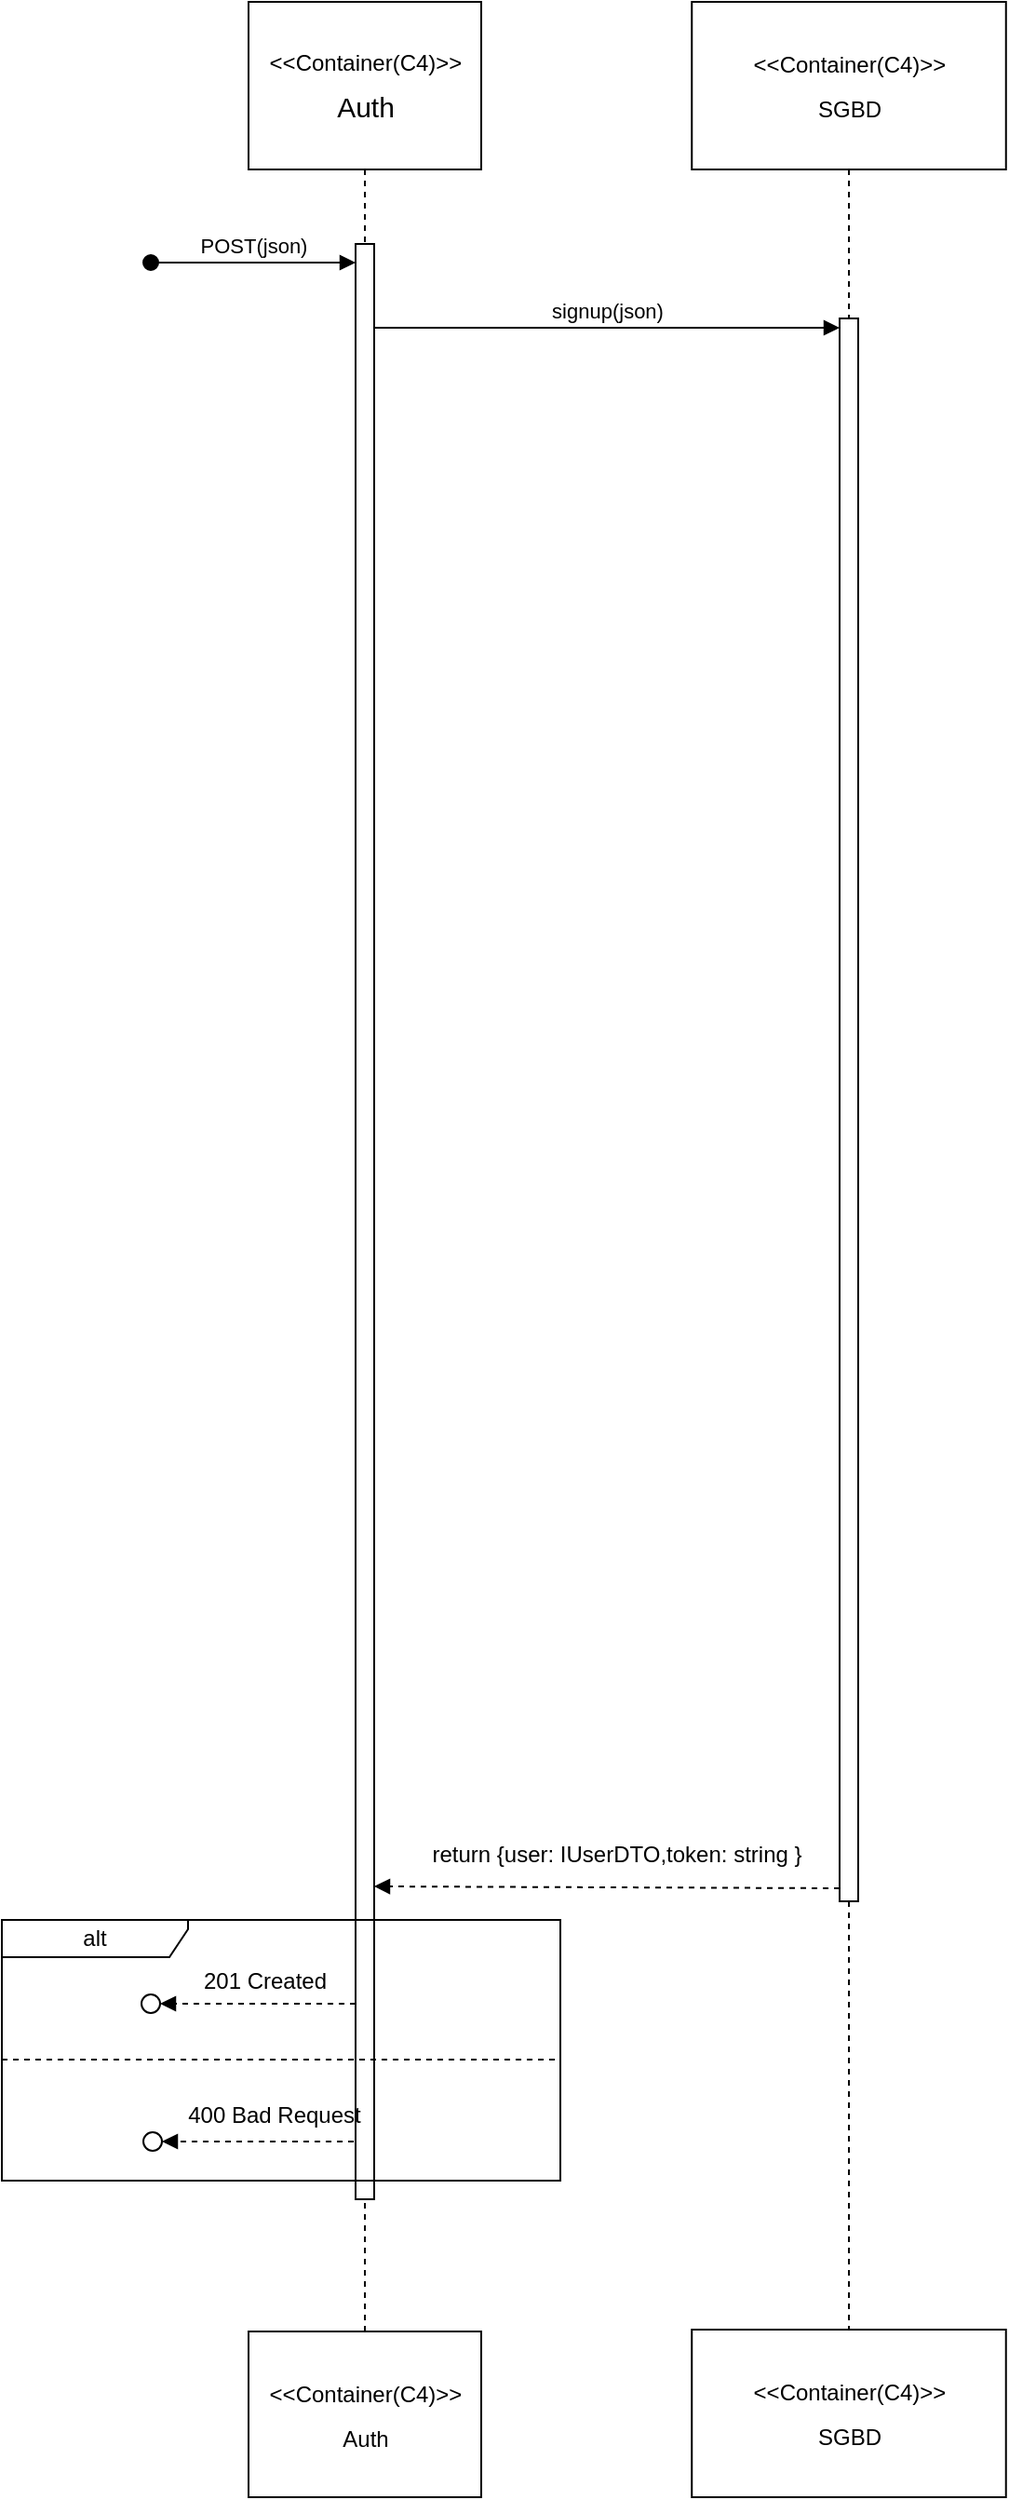 <mxfile version="22.1.7" type="device">
  <diagram name="Página-1" id="mjJN0BDMHvQcbUWATJWX">
    <mxGraphModel dx="1750" dy="978" grid="1" gridSize="10" guides="1" tooltips="1" connect="1" arrows="1" fold="1" page="1" pageScale="1" pageWidth="827" pageHeight="1169" math="0" shadow="0">
      <root>
        <mxCell id="0" />
        <mxCell id="1" parent="0" />
        <mxCell id="n9Wd74QrX3WFdUT-hTSD-1" value="&lt;p style=&quot;border-color: var(--border-color); line-height: 12px;&quot;&gt;&amp;lt;&amp;lt;Container(C4)&amp;gt;&amp;gt;&lt;br style=&quot;border-color: var(--border-color);&quot;&gt;&lt;/p&gt;&lt;p style=&quot;border-color: var(--border-color); line-height: 12px;&quot;&gt;SGBD&lt;/p&gt;" style="shape=umlLifeline;perimeter=lifelinePerimeter;whiteSpace=wrap;html=1;container=1;dropTarget=0;collapsible=0;recursiveResize=0;outlineConnect=0;portConstraint=eastwest;newEdgeStyle={&quot;curved&quot;:0,&quot;rounded&quot;:0};size=90;" vertex="1" parent="1">
          <mxGeometry x="570.63" y="20" width="168.75" height="1300" as="geometry" />
        </mxCell>
        <mxCell id="n9Wd74QrX3WFdUT-hTSD-2" value="&lt;p style=&quot;line-height: 100%;&quot;&gt;&amp;lt;&amp;lt;Container(C4)&amp;gt;&amp;gt;&lt;/p&gt;&lt;p style=&quot;line-height: 100%;&quot;&gt;&lt;span style=&quot;font-size: 15px;&quot;&gt;Auth&lt;/span&gt;&lt;/p&gt;" style="shape=umlLifeline;perimeter=lifelinePerimeter;whiteSpace=wrap;html=1;container=1;dropTarget=0;collapsible=0;recursiveResize=0;outlineConnect=0;portConstraint=eastwest;newEdgeStyle={&quot;curved&quot;:0,&quot;rounded&quot;:0};size=90;" vertex="1" parent="1">
          <mxGeometry x="332.5" y="20" width="125" height="1280" as="geometry" />
        </mxCell>
        <mxCell id="n9Wd74QrX3WFdUT-hTSD-3" value="" style="html=1;points=[[0,0,0,0,5],[0,1,0,0,-5],[1,0,0,0,5],[1,1,0,0,-5]];perimeter=orthogonalPerimeter;outlineConnect=0;targetShapes=umlLifeline;portConstraint=eastwest;newEdgeStyle={&quot;curved&quot;:0,&quot;rounded&quot;:0};" vertex="1" parent="1">
          <mxGeometry x="390" y="150" width="10" height="1050" as="geometry" />
        </mxCell>
        <mxCell id="n9Wd74QrX3WFdUT-hTSD-4" value="" style="html=1;points=[[0,0,0,0,5],[0,1,0,0,-5],[1,0,0,0,5],[1,1,0,0,-5]];perimeter=orthogonalPerimeter;outlineConnect=0;targetShapes=umlLifeline;portConstraint=eastwest;newEdgeStyle={&quot;curved&quot;:0,&quot;rounded&quot;:0};" vertex="1" parent="1">
          <mxGeometry x="650" y="190" width="10" height="850" as="geometry" />
        </mxCell>
        <mxCell id="n9Wd74QrX3WFdUT-hTSD-10" value="signup(json)" style="html=1;verticalAlign=bottom;endArrow=block;curved=0;rounded=0;entryX=0;entryY=0;entryDx=0;entryDy=5;entryPerimeter=0;" edge="1" parent="1" source="n9Wd74QrX3WFdUT-hTSD-3" target="n9Wd74QrX3WFdUT-hTSD-4">
          <mxGeometry width="80" relative="1" as="geometry">
            <mxPoint x="337.5" y="200" as="sourcePoint" />
            <mxPoint x="617.5" y="200" as="targetPoint" />
          </mxGeometry>
        </mxCell>
        <mxCell id="n9Wd74QrX3WFdUT-hTSD-17" value="POST(json)" style="html=1;verticalAlign=bottom;startArrow=oval;startFill=1;endArrow=block;startSize=8;curved=0;rounded=0;" edge="1" parent="1">
          <mxGeometry x="-0.003" width="60" relative="1" as="geometry">
            <mxPoint x="280" y="160" as="sourcePoint" />
            <mxPoint x="390" y="160" as="targetPoint" />
            <mxPoint as="offset" />
          </mxGeometry>
        </mxCell>
        <mxCell id="n9Wd74QrX3WFdUT-hTSD-18" value="" style="ellipse;html=1;" vertex="1" parent="1">
          <mxGeometry x="275" y="1090" width="10" height="10" as="geometry" />
        </mxCell>
        <mxCell id="n9Wd74QrX3WFdUT-hTSD-28" value="" style="html=1;verticalAlign=bottom;labelBackgroundColor=none;endArrow=block;endFill=1;dashed=1;rounded=0;exitX=0;exitY=1;exitDx=0;exitDy=-5;exitPerimeter=0;" edge="1" parent="1">
          <mxGeometry width="160" relative="1" as="geometry">
            <mxPoint x="650" y="1033" as="sourcePoint" />
            <mxPoint x="400" y="1032" as="targetPoint" />
          </mxGeometry>
        </mxCell>
        <mxCell id="n9Wd74QrX3WFdUT-hTSD-29" value="" style="html=1;verticalAlign=bottom;labelBackgroundColor=none;endArrow=block;endFill=1;dashed=1;rounded=0;entryX=1;entryY=0.5;entryDx=0;entryDy=0;" edge="1" parent="1" target="n9Wd74QrX3WFdUT-hTSD-18">
          <mxGeometry width="160" relative="1" as="geometry">
            <mxPoint x="390" y="1095" as="sourcePoint" />
            <mxPoint x="658" y="1135" as="targetPoint" />
          </mxGeometry>
        </mxCell>
        <mxCell id="n9Wd74QrX3WFdUT-hTSD-34" value="201 Created" style="text;html=1;align=center;verticalAlign=middle;resizable=0;points=[];autosize=1;strokeColor=none;fillColor=none;" vertex="1" parent="1">
          <mxGeometry x="296" y="1068" width="90" height="30" as="geometry" />
        </mxCell>
        <mxCell id="n9Wd74QrX3WFdUT-hTSD-38" value="&lt;p style=&quot;border-color: var(--border-color); line-height: 12px;&quot;&gt;&amp;lt;&amp;lt;Container(C4)&amp;gt;&amp;gt;&lt;br style=&quot;border-color: var(--border-color);&quot;&gt;&lt;/p&gt;&lt;p style=&quot;border-color: var(--border-color); line-height: 12px;&quot;&gt;SGBD&lt;/p&gt;" style="shape=umlLifeline;perimeter=lifelinePerimeter;whiteSpace=wrap;html=1;container=1;dropTarget=0;collapsible=0;recursiveResize=0;outlineConnect=0;portConstraint=eastwest;newEdgeStyle={&quot;curved&quot;:0,&quot;rounded&quot;:0};size=90;" vertex="1" parent="1">
          <mxGeometry x="570.62" y="1270" width="168.75" height="90" as="geometry" />
        </mxCell>
        <mxCell id="n9Wd74QrX3WFdUT-hTSD-39" value="&lt;p style=&quot;line-height: 100%;&quot;&gt;&amp;lt;&amp;lt;Container(C4)&amp;gt;&amp;gt;&lt;/p&gt;&lt;p style=&quot;line-height: 100%;&quot;&gt;Auth&lt;br&gt;&lt;/p&gt;" style="shape=umlLifeline;perimeter=lifelinePerimeter;whiteSpace=wrap;html=1;container=1;dropTarget=0;collapsible=0;recursiveResize=0;outlineConnect=0;portConstraint=eastwest;newEdgeStyle={&quot;curved&quot;:0,&quot;rounded&quot;:0};size=90;" vertex="1" parent="1">
          <mxGeometry x="332.5" y="1271" width="125" height="89" as="geometry" />
        </mxCell>
        <mxCell id="n9Wd74QrX3WFdUT-hTSD-40" value="alt" style="shape=umlFrame;whiteSpace=wrap;html=1;pointerEvents=0;recursiveResize=0;container=1;collapsible=0;width=100;height=20;" vertex="1" parent="1">
          <mxGeometry x="200" y="1050" width="300" height="140" as="geometry" />
        </mxCell>
        <mxCell id="n9Wd74QrX3WFdUT-hTSD-41" value="" style="line;strokeWidth=1;dashed=1;labelPosition=center;verticalLabelPosition=bottom;align=left;verticalAlign=top;spacingLeft=20;spacingTop=15;html=1;whiteSpace=wrap;" vertex="1" parent="n9Wd74QrX3WFdUT-hTSD-40">
          <mxGeometry y="70" width="300" height="10" as="geometry" />
        </mxCell>
        <mxCell id="n9Wd74QrX3WFdUT-hTSD-42" value="400&amp;nbsp;Bad Request" style="text;html=1;align=center;verticalAlign=middle;resizable=0;points=[];autosize=1;strokeColor=none;fillColor=none;" vertex="1" parent="n9Wd74QrX3WFdUT-hTSD-40">
          <mxGeometry x="86" y="90" width="120" height="30" as="geometry" />
        </mxCell>
        <mxCell id="n9Wd74QrX3WFdUT-hTSD-43" value="" style="html=1;verticalAlign=bottom;labelBackgroundColor=none;endArrow=block;endFill=1;dashed=1;rounded=0;entryX=1;entryY=0.5;entryDx=0;entryDy=0;" edge="1" parent="n9Wd74QrX3WFdUT-hTSD-40" target="n9Wd74QrX3WFdUT-hTSD-44">
          <mxGeometry width="160" relative="1" as="geometry">
            <mxPoint x="189" y="119" as="sourcePoint" />
            <mxPoint x="459" y="159" as="targetPoint" />
            <Array as="points">
              <mxPoint x="119" y="119" />
            </Array>
          </mxGeometry>
        </mxCell>
        <mxCell id="n9Wd74QrX3WFdUT-hTSD-44" value="" style="ellipse;html=1;" vertex="1" parent="n9Wd74QrX3WFdUT-hTSD-40">
          <mxGeometry x="76" y="114" width="10" height="10" as="geometry" />
        </mxCell>
        <mxCell id="n9Wd74QrX3WFdUT-hTSD-67" value="return {user: IUserDTO,token: string }" style="text;html=1;align=center;verticalAlign=middle;resizable=0;points=[];autosize=1;strokeColor=none;fillColor=none;" vertex="1" parent="1">
          <mxGeometry x="420" y="1000" width="220" height="30" as="geometry" />
        </mxCell>
      </root>
    </mxGraphModel>
  </diagram>
</mxfile>
